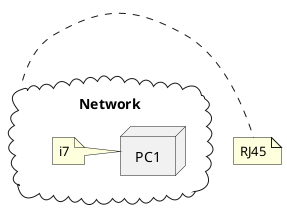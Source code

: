 {
  "sha1": "7azktkpwm76biem0ic9y1xudx2iov9u",
  "insertion": {
    "when": "2024-05-30T20:48:21.158Z",
    "user": "plantuml@gmail.com"
  }
}
@startuml
cloud "Network" as Netw {
node "PC1"
note left: i7
}
 
note right of Netw: RJ45

@enduml
